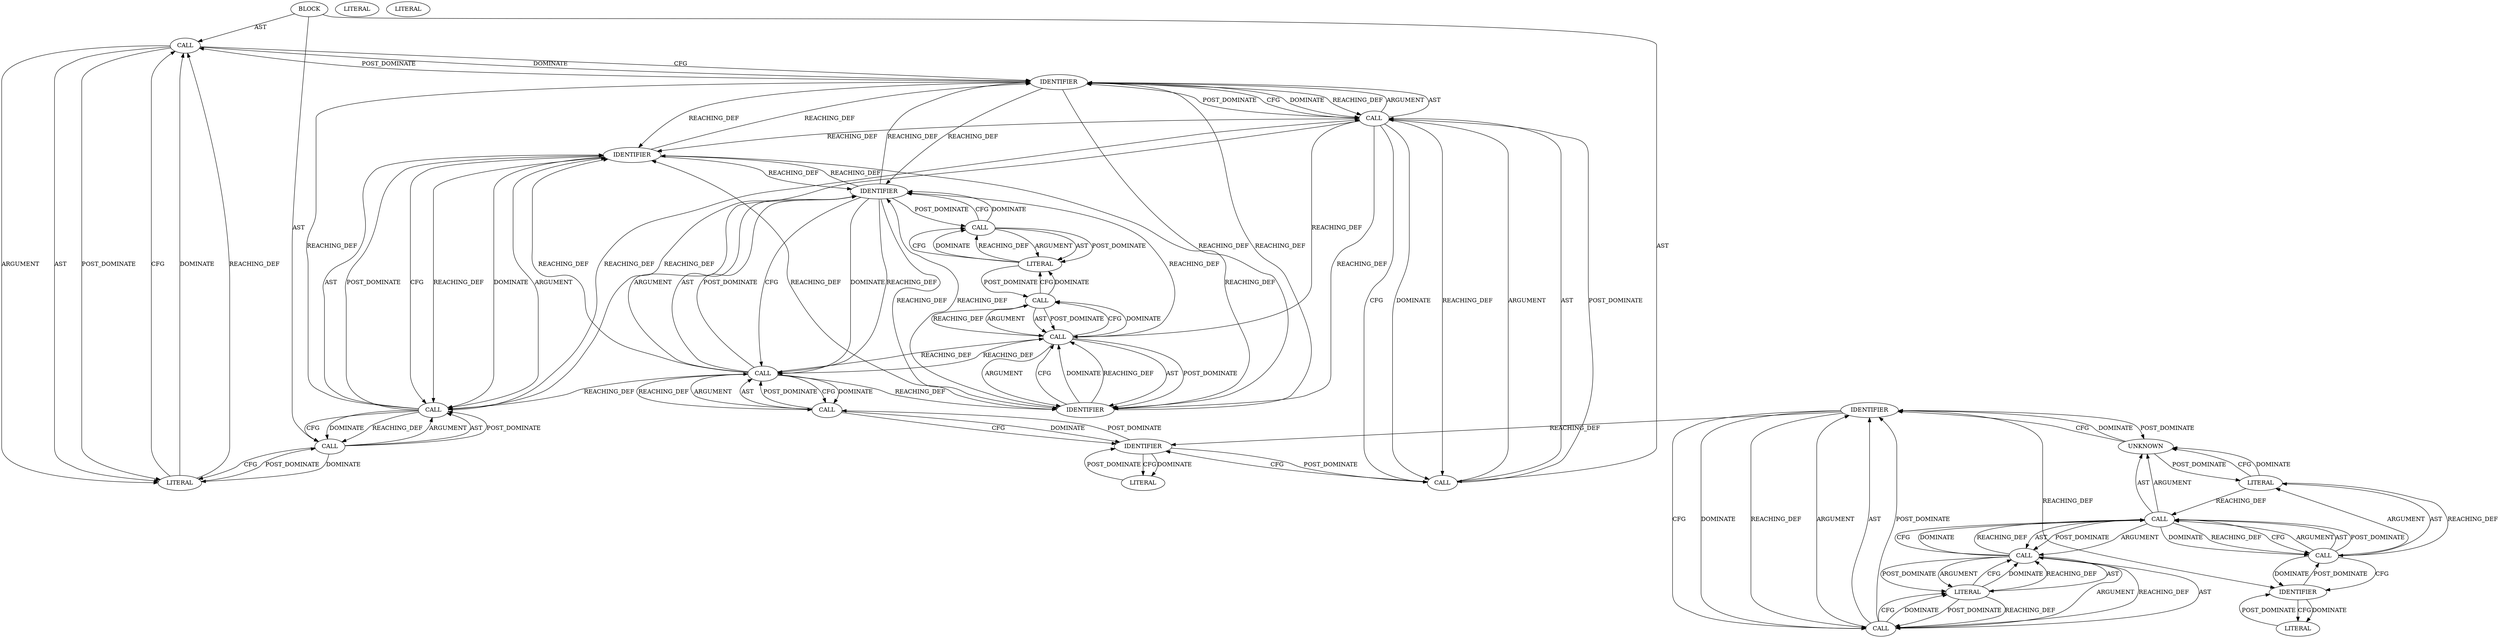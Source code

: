 digraph {
  25769803789[label=BLOCK ARGUMENT_INDEX="-1" CODE="{
            pthread_mutex_unlock(&work_mutex);
            sleep(1);
            pthread_mutex_lock(&work_mutex);
        }" COLUMN_NUMBER="9" LINE_NUMBER="80" ORDER="2" TYPE_FULL_NAME="void"]
  90194313236[label=LITERAL ARGUMENT_INDEX="1" CODE="" COLUMN_NUMBER="16" LINE_NUMBER="74" ORDER="1" TYPE_FULL_NAME="char*"]
  30064771137[label=CALL ARGUMENT_INDEX="1" CODE="&work_mutex" COLUMN_NUMBER="32" DISPATCH_TYPE="STATIC_DISPATCH" LINE_NUMBER="83" METHOD_FULL_NAME="<operator>.addressOf" NAME="<operator>.addressOf" ORDER="1" SIGNATURE="" TYPE_FULL_NAME="ANY"]
  68719476770[label=IDENTIFIER ARGUMENT_INDEX="1" CODE="work_area" COLUMN_NUMBER="16" LINE_NUMBER="79" NAME="work_area" ORDER="1"]
  184683593728[label=UNKNOWN ARGUMENT_INDEX="1" CODE="int" COLUMN_NUMBER="46" CONTAINED_REF="<empty>" LINE_NUMBER="74" ORDER="1" PARSER_TYPE_NAME="CASTTypeId" TYPE_FULL_NAME="<empty>"]
  30064771126[label=CALL ARGUMENT_INDEX="-1" CODE="pthread_mutex_unlock(&work_mutex)" COLUMN_NUMBER="9" DISPATCH_TYPE="STATIC_DISPATCH" LINE_NUMBER="76" METHOD_FULL_NAME="pthread_mutex_unlock" NAME="pthread_mutex_unlock" ORDER="3" SIGNATURE="" TYPE_FULL_NAME="ANY"]
  68719476769[label=IDENTIFIER ARGUMENT_INDEX="1" CODE="work_mutex" COLUMN_NUMBER="29" LINE_NUMBER="78" NAME="work_mutex" ORDER="1" TYPE_FULL_NAME="pthread_mutex_t"]
  30064771128[label=CALL ARGUMENT_INDEX="-1" CODE="sleep(1)" COLUMN_NUMBER="9" DISPATCH_TYPE="STATIC_DISPATCH" LINE_NUMBER="77" METHOD_FULL_NAME="sleep" NAME="sleep" ORDER="4" SIGNATURE="" TYPE_FULL_NAME="ANY"]
  30064771130[label=CALL ARGUMENT_INDEX="1" CODE="&work_mutex" COLUMN_NUMBER="28" DISPATCH_TYPE="STATIC_DISPATCH" LINE_NUMBER="78" METHOD_FULL_NAME="<operator>.addressOf" NAME="<operator>.addressOf" ORDER="1" SIGNATURE="" TYPE_FULL_NAME="ANY"]
  68719476772[label=IDENTIFIER ARGUMENT_INDEX="1" CODE="work_mutex" COLUMN_NUMBER="33" LINE_NUMBER="83" NAME="work_mutex" ORDER="1" TYPE_FULL_NAME="pthread_mutex_t"]
  30064771135[label=CALL ARGUMENT_INDEX="-1" CODE="sleep(1)" COLUMN_NUMBER="13" DISPATCH_TYPE="STATIC_DISPATCH" LINE_NUMBER="82" METHOD_FULL_NAME="sleep" NAME="sleep" ORDER="2" SIGNATURE="" TYPE_FULL_NAME="ANY"]
  30064771134[label=CALL ARGUMENT_INDEX="1" CODE="&work_mutex" COLUMN_NUMBER="34" DISPATCH_TYPE="STATIC_DISPATCH" LINE_NUMBER="81" METHOD_FULL_NAME="<operator>.addressOf" NAME="<operator>.addressOf" ORDER="1" SIGNATURE="" TYPE_FULL_NAME="ANY"]
  90194313239[label=LITERAL ARGUMENT_INDEX="2" CODE="'\0'" COLUMN_NUMBER="24" LINE_NUMBER="75" ORDER="2" TYPE_FULL_NAME="char"]
  90194313237[label=LITERAL ARGUMENT_INDEX="2" CODE="1" COLUMN_NUMBER="71" LINE_NUMBER="74" ORDER="2" TYPE_FULL_NAME="int"]
  90194313240[label=LITERAL ARGUMENT_INDEX="1" CODE="1" COLUMN_NUMBER="15" LINE_NUMBER="77" ORDER="1" TYPE_FULL_NAME="int"]
  68719476766[label=IDENTIFIER ARGUMENT_INDEX="1" CODE="work_area" COLUMN_NUMBER="58" LINE_NUMBER="74" NAME="work_area" ORDER="1"]
  68719476768[label=IDENTIFIER ARGUMENT_INDEX="1" CODE="work_mutex" COLUMN_NUMBER="31" LINE_NUMBER="76" NAME="work_mutex" ORDER="1" TYPE_FULL_NAME="pthread_mutex_t"]
  30064771123[label=CALL ARGUMENT_INDEX="1" CODE="strlen(work_area)" COLUMN_NUMBER="51" DISPATCH_TYPE="STATIC_DISPATCH" LINE_NUMBER="74" METHOD_FULL_NAME="strlen" NAME="strlen" ORDER="1" SIGNATURE="" TYPE_FULL_NAME="ANY"]
  90194313243[label=LITERAL ARGUMENT_INDEX="1" CODE="1" COLUMN_NUMBER="19" LINE_NUMBER="82" ORDER="1" TYPE_FULL_NAME="int"]
  30064771136[label=CALL ARGUMENT_INDEX="-1" CODE="pthread_mutex_lock(&work_mutex)" COLUMN_NUMBER="13" DISPATCH_TYPE="STATIC_DISPATCH" LINE_NUMBER="83" METHOD_FULL_NAME="pthread_mutex_lock" NAME="pthread_mutex_lock" ORDER="3" SIGNATURE="" TYPE_FULL_NAME="ANY"]
  30064771120[label=CALL ARGUMENT_INDEX="-1" CODE="printf(" COLUMN_NUMBER="9" DISPATCH_TYPE="STATIC_DISPATCH" LINE_NUMBER="74" METHOD_FULL_NAME="printf" NAME="printf" ORDER="1" SIGNATURE="" TYPE_FULL_NAME="ANY"]
  30064771129[label=CALL ARGUMENT_INDEX="-1" CODE="pthread_mutex_lock(&work_mutex)" COLUMN_NUMBER="9" DISPATCH_TYPE="STATIC_DISPATCH" LINE_NUMBER="78" METHOD_FULL_NAME="pthread_mutex_lock" NAME="pthread_mutex_lock" ORDER="5" SIGNATURE="" TYPE_FULL_NAME="ANY"]
  68719476767[label=IDENTIFIER ARGUMENT_INDEX="1" CODE="work_area" COLUMN_NUMBER="9" LINE_NUMBER="75" NAME="work_area" ORDER="1"]
  90194313241[label=LITERAL ARGUMENT_INDEX="2" CODE="0" COLUMN_NUMBER="26" LINE_NUMBER="79" ORDER="2" TYPE_FULL_NAME="int"]
  30064771122[label=CALL ARGUMENT_INDEX="2" CODE="strlen(work_area) - 1" COLUMN_NUMBER="51" DISPATCH_TYPE="STATIC_DISPATCH" LINE_NUMBER="74" METHOD_FULL_NAME="<operator>.subtraction" NAME="<operator>.subtraction" ORDER="2" SIGNATURE="" TYPE_FULL_NAME="ANY"]
  30064771121[label=CALL ARGUMENT_INDEX="2" CODE="(int)(strlen(work_area) - 1)" COLUMN_NUMBER="45" DISPATCH_TYPE="STATIC_DISPATCH" LINE_NUMBER="74" METHOD_FULL_NAME="<operator>.cast" NAME="<operator>.cast" ORDER="2" SIGNATURE="" TYPE_FULL_NAME="ANY"]
  90194313242[label=LITERAL ARGUMENT_INDEX="2" CODE="'\0'" COLUMN_NUMBER="32" LINE_NUMBER="79" ORDER="2" TYPE_FULL_NAME="char"]
  90194313238[label=LITERAL ARGUMENT_INDEX="2" CODE="0" COLUMN_NUMBER="19" LINE_NUMBER="75" ORDER="2" TYPE_FULL_NAME="int"]
  30064771127[label=CALL ARGUMENT_INDEX="1" CODE="&work_mutex" COLUMN_NUMBER="30" DISPATCH_TYPE="STATIC_DISPATCH" LINE_NUMBER="76" METHOD_FULL_NAME="<operator>.addressOf" NAME="<operator>.addressOf" ORDER="1" SIGNATURE="" TYPE_FULL_NAME="ANY"]
  30064771133[label=CALL ARGUMENT_INDEX="-1" CODE="pthread_mutex_unlock(&work_mutex)" COLUMN_NUMBER="13" DISPATCH_TYPE="STATIC_DISPATCH" LINE_NUMBER="81" METHOD_FULL_NAME="pthread_mutex_unlock" NAME="pthread_mutex_unlock" ORDER="1" SIGNATURE="" TYPE_FULL_NAME="ANY"]
  68719476771[label=IDENTIFIER ARGUMENT_INDEX="1" CODE="work_mutex" COLUMN_NUMBER="35" LINE_NUMBER="81" NAME="work_mutex" ORDER="1" TYPE_FULL_NAME="pthread_mutex_t"]
  25769803789 -> 30064771133 [label=AST ]
  25769803789 -> 30064771135 [label=AST ]
  25769803789 -> 30064771136 [label=AST ]
  30064771120 -> 90194313236 [label=ARGUMENT ]
  30064771120 -> 30064771121 [label=ARGUMENT ]
  30064771120 -> 90194313236 [label=AST ]
  30064771120 -> 30064771121 [label=AST ]
  30064771120 -> 68719476767 [label=CFG ]
  30064771120 -> 68719476767 [label=DOMINATE ]
  30064771120 -> 30064771121 [label=POST_DOMINATE ]
  30064771121 -> 184683593728 [label=ARGUMENT ]
  30064771121 -> 30064771122 [label=ARGUMENT ]
  30064771121 -> 184683593728 [label=AST ]
  30064771121 -> 30064771122 [label=AST ]
  30064771121 -> 30064771120 [label=CFG ]
  30064771121 -> 30064771120 [label=DOMINATE ]
  30064771121 -> 30064771122 [label=POST_DOMINATE ]
  30064771121 -> 30064771120 [label=REACHING_DEF property="(int)(strlen(work_area) - 1)"]
  30064771122 -> 30064771123 [label=ARGUMENT ]
  30064771122 -> 90194313237 [label=ARGUMENT ]
  30064771122 -> 30064771123 [label=AST ]
  30064771122 -> 90194313237 [label=AST ]
  30064771122 -> 30064771121 [label=CFG ]
  30064771122 -> 30064771121 [label=DOMINATE ]
  30064771122 -> 90194313237 [label=POST_DOMINATE ]
  30064771122 -> 30064771121 [label=REACHING_DEF property="strlen(work_area) - 1"]
  30064771123 -> 68719476766 [label=ARGUMENT ]
  30064771123 -> 68719476766 [label=AST ]
  30064771123 -> 90194313237 [label=CFG ]
  30064771123 -> 90194313237 [label=DOMINATE ]
  30064771123 -> 68719476766 [label=POST_DOMINATE ]
  30064771123 -> 30064771122 [label=REACHING_DEF property="strlen(work_area)"]
  30064771126 -> 30064771127 [label=ARGUMENT ]
  30064771126 -> 30064771127 [label=AST ]
  30064771126 -> 90194313240 [label=CFG ]
  30064771126 -> 90194313240 [label=DOMINATE ]
  30064771126 -> 30064771127 [label=POST_DOMINATE ]
  30064771127 -> 68719476768 [label=ARGUMENT ]
  30064771127 -> 68719476768 [label=AST ]
  30064771127 -> 30064771126 [label=CFG ]
  30064771127 -> 30064771126 [label=DOMINATE ]
  30064771127 -> 68719476768 [label=POST_DOMINATE ]
  30064771127 -> 30064771126 [label=REACHING_DEF property="&work_mutex"]
  30064771127 -> 68719476769 [label=REACHING_DEF property="&work_mutex"]
  30064771127 -> 30064771130 [label=REACHING_DEF property="&work_mutex"]
  30064771128 -> 90194313240 [label=ARGUMENT ]
  30064771128 -> 90194313240 [label=AST ]
  30064771128 -> 68719476769 [label=CFG ]
  30064771128 -> 68719476769 [label=DOMINATE ]
  30064771128 -> 90194313240 [label=POST_DOMINATE ]
  30064771129 -> 30064771130 [label=ARGUMENT ]
  30064771129 -> 30064771130 [label=AST ]
  30064771129 -> 68719476770 [label=CFG ]
  30064771129 -> 68719476770 [label=DOMINATE ]
  30064771129 -> 30064771130 [label=POST_DOMINATE ]
  30064771130 -> 68719476769 [label=ARGUMENT ]
  30064771130 -> 68719476769 [label=AST ]
  30064771130 -> 30064771129 [label=CFG ]
  30064771130 -> 30064771129 [label=DOMINATE ]
  30064771130 -> 68719476769 [label=POST_DOMINATE ]
  30064771130 -> 30064771127 [label=REACHING_DEF property="&work_mutex"]
  30064771130 -> 68719476768 [label=REACHING_DEF property="&work_mutex"]
  30064771130 -> 30064771134 [label=REACHING_DEF property="&work_mutex"]
  30064771130 -> 68719476771 [label=REACHING_DEF property="&work_mutex"]
  30064771130 -> 30064771129 [label=REACHING_DEF property="&work_mutex"]
  30064771133 -> 30064771134 [label=ARGUMENT ]
  30064771133 -> 30064771134 [label=AST ]
  30064771133 -> 90194313243 [label=CFG ]
  30064771133 -> 90194313243 [label=DOMINATE ]
  30064771133 -> 30064771134 [label=POST_DOMINATE ]
  30064771134 -> 68719476771 [label=ARGUMENT ]
  30064771134 -> 68719476771 [label=AST ]
  30064771134 -> 30064771133 [label=CFG ]
  30064771134 -> 30064771133 [label=DOMINATE ]
  30064771134 -> 68719476771 [label=POST_DOMINATE ]
  30064771134 -> 30064771137 [label=REACHING_DEF property="&work_mutex"]
  30064771134 -> 30064771133 [label=REACHING_DEF property="&work_mutex"]
  30064771134 -> 68719476772 [label=REACHING_DEF property="&work_mutex"]
  30064771135 -> 90194313243 [label=ARGUMENT ]
  30064771135 -> 90194313243 [label=AST ]
  30064771135 -> 68719476772 [label=CFG ]
  30064771135 -> 68719476772 [label=DOMINATE ]
  30064771135 -> 90194313243 [label=POST_DOMINATE ]
  30064771136 -> 30064771137 [label=ARGUMENT ]
  30064771136 -> 30064771137 [label=AST ]
  30064771136 -> 68719476770 [label=CFG ]
  30064771136 -> 30064771137 [label=POST_DOMINATE ]
  30064771137 -> 68719476772 [label=ARGUMENT ]
  30064771137 -> 68719476772 [label=AST ]
  30064771137 -> 30064771136 [label=CFG ]
  30064771137 -> 30064771136 [label=DOMINATE ]
  30064771137 -> 68719476772 [label=POST_DOMINATE ]
  30064771137 -> 30064771127 [label=REACHING_DEF property="&work_mutex"]
  30064771137 -> 30064771136 [label=REACHING_DEF property="&work_mutex"]
  30064771137 -> 68719476768 [label=REACHING_DEF property="&work_mutex"]
  30064771137 -> 30064771134 [label=REACHING_DEF property="&work_mutex"]
  30064771137 -> 68719476771 [label=REACHING_DEF property="&work_mutex"]
  68719476766 -> 30064771123 [label=CFG ]
  68719476766 -> 30064771123 [label=DOMINATE ]
  68719476766 -> 184683593728 [label=POST_DOMINATE ]
  68719476766 -> 30064771123 [label=REACHING_DEF property="work_area"]
  68719476766 -> 68719476770 [label=REACHING_DEF property="work_area"]
  68719476766 -> 68719476767 [label=REACHING_DEF property="work_area"]
  68719476767 -> 90194313238 [label=CFG ]
  68719476767 -> 90194313238 [label=DOMINATE ]
  68719476767 -> 30064771120 [label=POST_DOMINATE ]
  68719476768 -> 30064771127 [label=CFG ]
  68719476768 -> 30064771127 [label=DOMINATE ]
  68719476768 -> 30064771127 [label=REACHING_DEF property="work_mutex"]
  68719476768 -> 68719476771 [label=REACHING_DEF property="work_mutex"]
  68719476768 -> 68719476772 [label=REACHING_DEF property="work_mutex"]
  68719476768 -> 68719476769 [label=REACHING_DEF property="work_mutex"]
  68719476769 -> 30064771130 [label=CFG ]
  68719476769 -> 30064771130 [label=DOMINATE ]
  68719476769 -> 30064771128 [label=POST_DOMINATE ]
  68719476769 -> 68719476768 [label=REACHING_DEF property="work_mutex"]
  68719476769 -> 68719476771 [label=REACHING_DEF property="work_mutex"]
  68719476769 -> 68719476772 [label=REACHING_DEF property="work_mutex"]
  68719476769 -> 30064771130 [label=REACHING_DEF property="work_mutex"]
  68719476770 -> 90194313241 [label=CFG ]
  68719476770 -> 90194313241 [label=DOMINATE ]
  68719476770 -> 30064771136 [label=POST_DOMINATE ]
  68719476770 -> 30064771129 [label=POST_DOMINATE ]
  68719476771 -> 30064771134 [label=CFG ]
  68719476771 -> 30064771134 [label=DOMINATE ]
  68719476771 -> 68719476768 [label=REACHING_DEF property="work_mutex"]
  68719476771 -> 30064771134 [label=REACHING_DEF property="work_mutex"]
  68719476771 -> 68719476772 [label=REACHING_DEF property="work_mutex"]
  68719476771 -> 68719476769 [label=REACHING_DEF property="work_mutex"]
  68719476772 -> 30064771137 [label=CFG ]
  68719476772 -> 30064771137 [label=DOMINATE ]
  68719476772 -> 30064771135 [label=POST_DOMINATE ]
  68719476772 -> 68719476768 [label=REACHING_DEF property="work_mutex"]
  68719476772 -> 68719476771 [label=REACHING_DEF property="work_mutex"]
  68719476772 -> 30064771137 [label=REACHING_DEF property="work_mutex"]
  68719476772 -> 68719476769 [label=REACHING_DEF property="work_mutex"]
  90194313236 -> 184683593728 [label=CFG ]
  90194313236 -> 184683593728 [label=DOMINATE ]
  90194313236 -> 30064771121 [label=REACHING_DEF property="\"you input %d characters\\n\""]
  90194313236 -> 30064771120 [label=REACHING_DEF property="\"you input %d characters\\n\""]
  90194313237 -> 30064771122 [label=CFG ]
  90194313237 -> 30064771122 [label=DOMINATE ]
  90194313237 -> 30064771123 [label=POST_DOMINATE ]
  90194313237 -> 30064771123 [label=REACHING_DEF property="1"]
  90194313237 -> 30064771122 [label=REACHING_DEF property="1"]
  90194313238 -> 68719476767 [label=POST_DOMINATE ]
  90194313240 -> 30064771128 [label=CFG ]
  90194313240 -> 30064771128 [label=DOMINATE ]
  90194313240 -> 30064771126 [label=POST_DOMINATE ]
  90194313240 -> 30064771128 [label=REACHING_DEF property="1"]
  90194313241 -> 68719476770 [label=POST_DOMINATE ]
  90194313243 -> 30064771135 [label=CFG ]
  90194313243 -> 30064771135 [label=DOMINATE ]
  90194313243 -> 30064771133 [label=POST_DOMINATE ]
  90194313243 -> 30064771135 [label=REACHING_DEF property="1"]
  184683593728 -> 68719476766 [label=CFG ]
  184683593728 -> 68719476766 [label=DOMINATE ]
  184683593728 -> 90194313236 [label=POST_DOMINATE ]
}